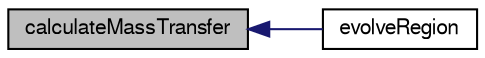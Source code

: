 digraph "calculateMassTransfer"
{
  bgcolor="transparent";
  edge [fontname="FreeSans",fontsize="10",labelfontname="FreeSans",labelfontsize="10"];
  node [fontname="FreeSans",fontsize="10",shape=record];
  rankdir="LR";
  Node541 [label="calculateMassTransfer",height=0.2,width=0.4,color="black", fillcolor="grey75", style="filled", fontcolor="black"];
  Node541 -> Node542 [dir="back",color="midnightblue",fontsize="10",style="solid",fontname="FreeSans"];
  Node542 [label="evolveRegion",height=0.2,width=0.4,color="black",URL="$a28978.html#afde8f52457f90e83a4eaf49755c19ec9",tooltip="Evolve the pyrolysis equations. "];
}
